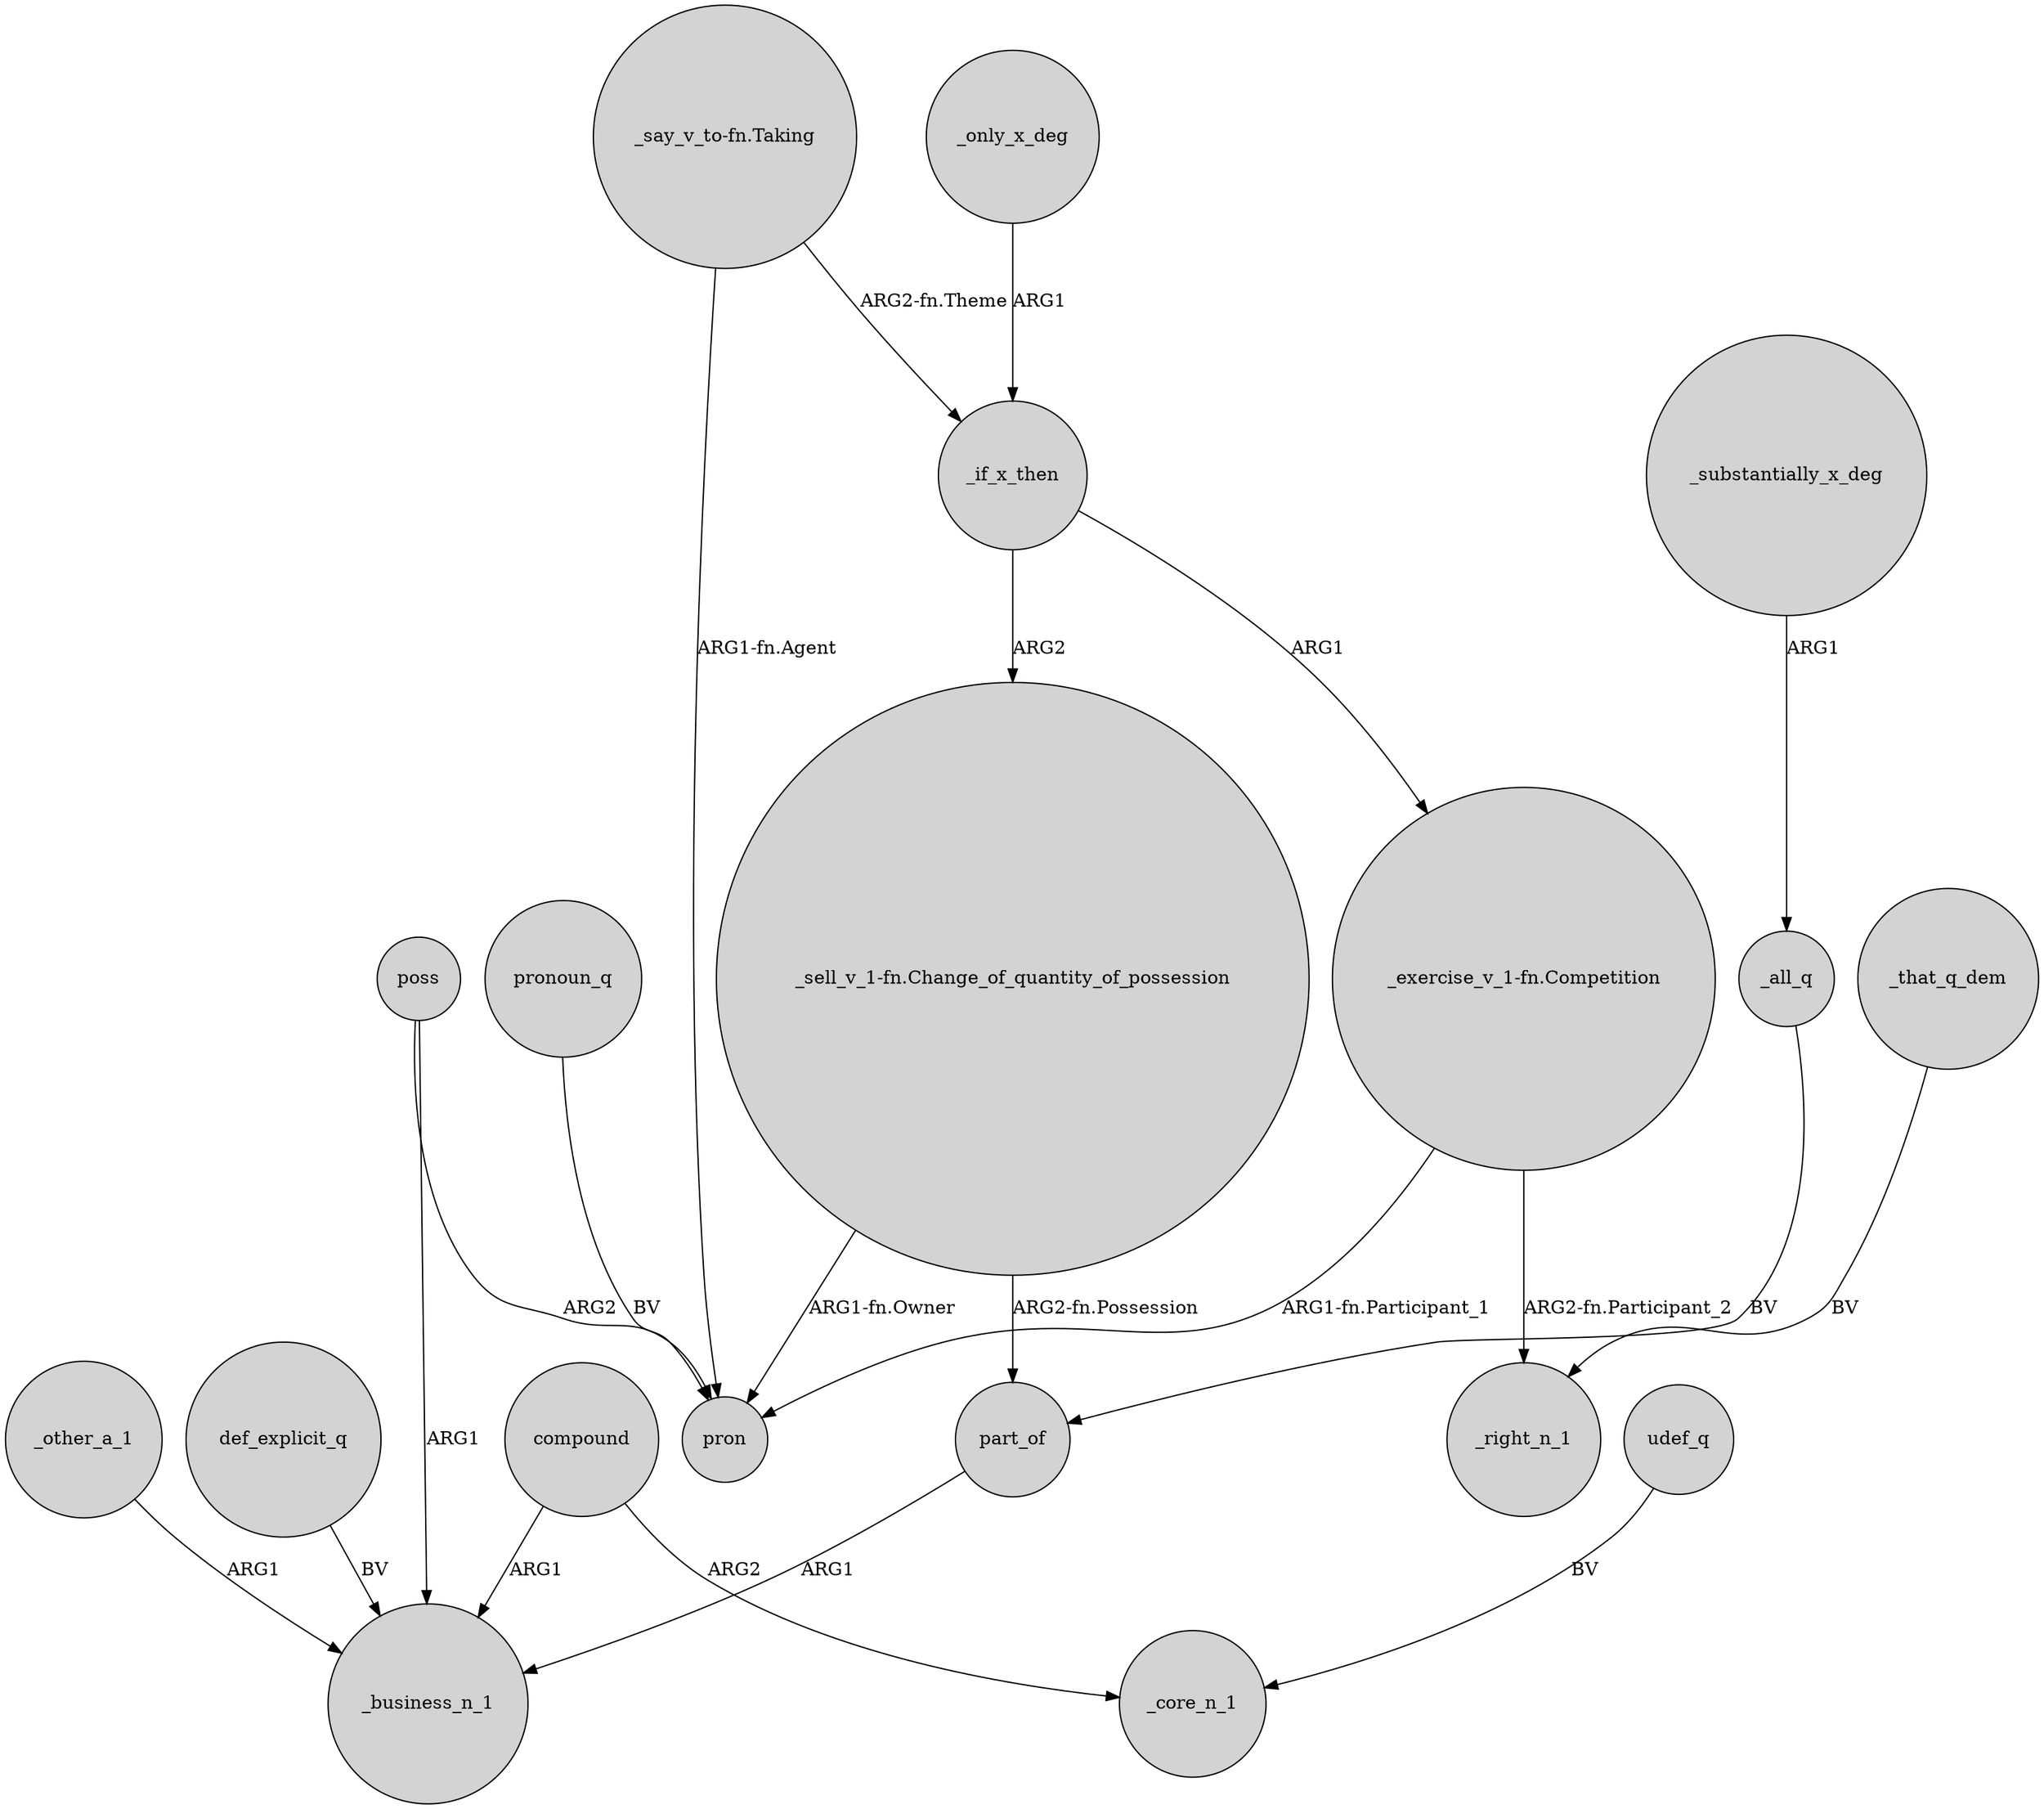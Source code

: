 digraph {
	node [shape=circle style=filled]
	def_explicit_q -> _business_n_1 [label=BV]
	_substantially_x_deg -> _all_q [label=ARG1]
	poss -> _business_n_1 [label=ARG1]
	"_exercise_v_1-fn.Competition" -> _right_n_1 [label="ARG2-fn.Participant_2"]
	compound -> _core_n_1 [label=ARG2]
	_if_x_then -> "_sell_v_1-fn.Change_of_quantity_of_possession" [label=ARG2]
	_that_q_dem -> _right_n_1 [label=BV]
	_all_q -> part_of [label=BV]
	"_say_v_to-fn.Taking" -> pron [label="ARG1-fn.Agent"]
	udef_q -> _core_n_1 [label=BV]
	pronoun_q -> pron [label=BV]
	poss -> pron [label=ARG2]
	_if_x_then -> "_exercise_v_1-fn.Competition" [label=ARG1]
	"_sell_v_1-fn.Change_of_quantity_of_possession" -> pron [label="ARG1-fn.Owner"]
	"_exercise_v_1-fn.Competition" -> pron [label="ARG1-fn.Participant_1"]
	"_say_v_to-fn.Taking" -> _if_x_then [label="ARG2-fn.Theme"]
	_other_a_1 -> _business_n_1 [label=ARG1]
	_only_x_deg -> _if_x_then [label=ARG1]
	compound -> _business_n_1 [label=ARG1]
	part_of -> _business_n_1 [label=ARG1]
	"_sell_v_1-fn.Change_of_quantity_of_possession" -> part_of [label="ARG2-fn.Possession"]
}
